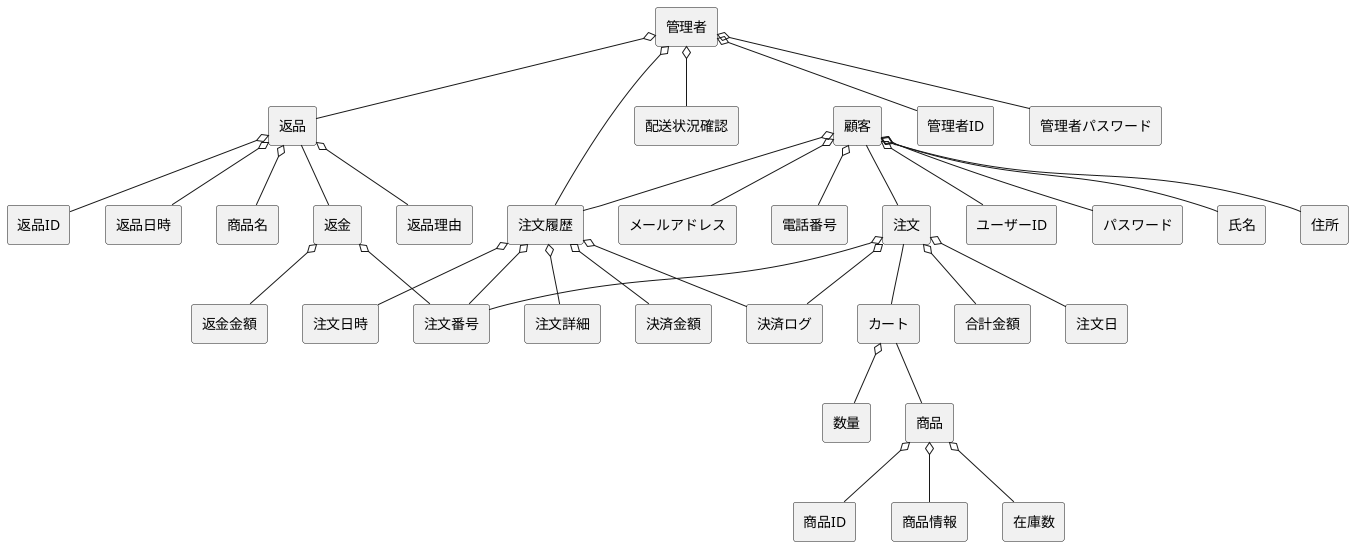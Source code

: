 @startuml bbショップドメインモデル図
skinparam componentStyle rectangle

[管理者] o-- [管理者ID]
[管理者] o-- [管理者パスワード]
[管理者] o-- [注文履歴]
[管理者] o-- [返品]
[管理者] o-- [配送状況確認]
[顧客] o-- [ユーザーID] 
[顧客] o-- [パスワード] 
[顧客] o-- [氏名]
[顧客] o-- [住所] 
[顧客] o-- [メールアドレス] 
[顧客] o-- [電話番号]
[顧客] -- [注文]
[顧客] o-- [注文履歴]
' [顧客] o-- [決済ログ]

' [配送状況確認] o-- [配送中]

[注文履歴] o-- [決済金額]
[注文履歴] o-- [注文番号]
[注文履歴] o-- [注文日時]
[注文履歴] o-- [注文詳細]
[注文履歴] o-- [決済ログ]


[カート] o-- [数量] 
[カート] -- [商品] 
[注文] o-- [合計金額] 
[注文] o-- [注文番号] 
[注文] o-- [注文日] 
[注文] -- [カート]
[注文] o-- [決済ログ] 

[返品] o-- [返品理由]
[返品] o-- [返品ID]
[返品] o-- [返品日時]
[返品] o-- [商品名]
[返品] -- [返金]
[商品] o-- [商品ID] 
[商品] o-- [商品情報] 
[商品] o-- [在庫数] 

[返金] o-- [返金金額]
[返金] o-- [注文番号]






@enduml

